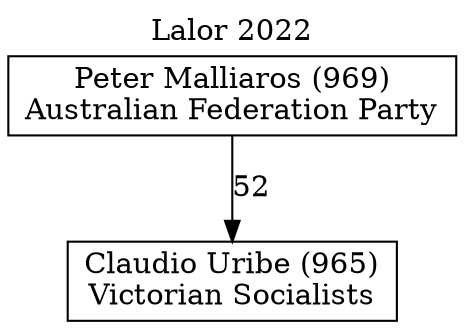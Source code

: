 // House preference flow
digraph "Claudio Uribe (965)_Lalor_2022" {
	graph [label="Lalor 2022" labelloc=t mclimit=10]
	node [shape=box]
	"Claudio Uribe (965)" [label="Claudio Uribe (965)
Victorian Socialists"]
	"Peter Malliaros (969)" [label="Peter Malliaros (969)
Australian Federation Party"]
	"Peter Malliaros (969)" -> "Claudio Uribe (965)" [label=52]
}
